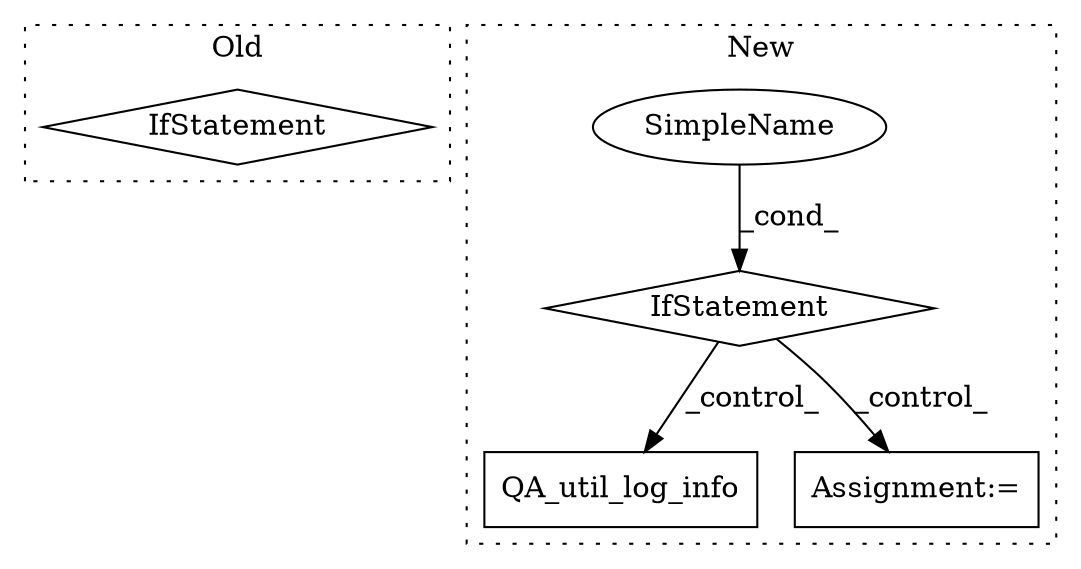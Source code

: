 digraph G {
subgraph cluster0 {
1 [label="IfStatement" a="25" s="7963" l="3" shape="diamond"];
label = "Old";
style="dotted";
}
subgraph cluster1 {
2 [label="QA_util_log_info" a="32" s="9098,9220" l="17,2" shape="box"];
3 [label="IfStatement" a="25" s="7888,7929" l="4,2" shape="diamond"];
4 [label="SimpleName" a="42" s="" l="" shape="ellipse"];
5 [label="Assignment:=" a="7" s="8013" l="2" shape="box"];
label = "New";
style="dotted";
}
3 -> 5 [label="_control_"];
3 -> 2 [label="_control_"];
4 -> 3 [label="_cond_"];
}
